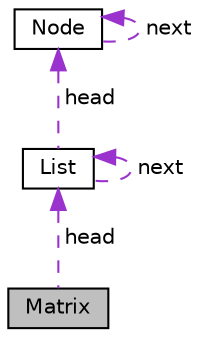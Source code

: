 digraph "Matrix"
{
  edge [fontname="Helvetica",fontsize="10",labelfontname="Helvetica",labelfontsize="10"];
  node [fontname="Helvetica",fontsize="10",shape=record];
  Node1 [label="Matrix",height=0.2,width=0.4,color="black", fillcolor="grey75", style="filled", fontcolor="black"];
  Node2 -> Node1 [dir="back",color="darkorchid3",fontsize="10",style="dashed",label=" head" ,fontname="Helvetica"];
  Node2 [label="List",height=0.2,width=0.4,color="black", fillcolor="white", style="filled",URL="$classList.html"];
  Node3 -> Node2 [dir="back",color="darkorchid3",fontsize="10",style="dashed",label=" head" ,fontname="Helvetica"];
  Node3 [label="Node",height=0.2,width=0.4,color="black", fillcolor="white", style="filled",URL="$classNode.html"];
  Node3 -> Node3 [dir="back",color="darkorchid3",fontsize="10",style="dashed",label=" next" ,fontname="Helvetica"];
  Node2 -> Node2 [dir="back",color="darkorchid3",fontsize="10",style="dashed",label=" next" ,fontname="Helvetica"];
}
